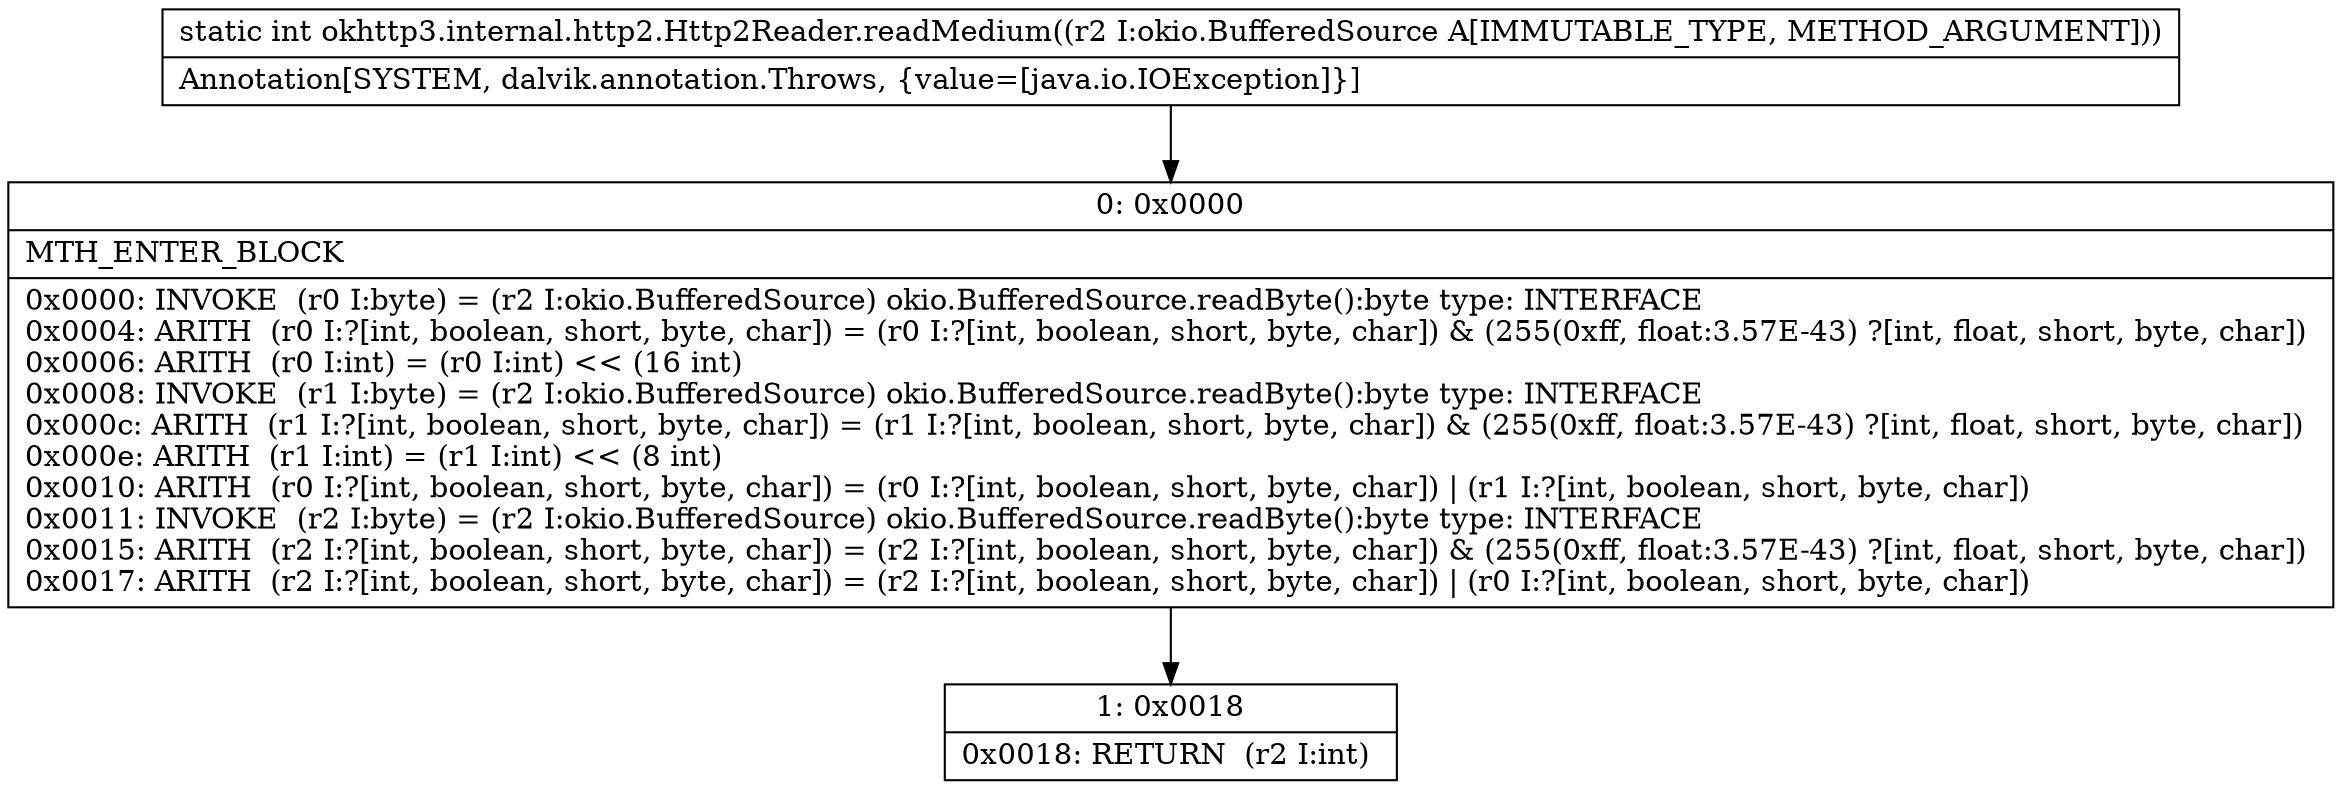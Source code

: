 digraph "CFG forokhttp3.internal.http2.Http2Reader.readMedium(Lokio\/BufferedSource;)I" {
Node_0 [shape=record,label="{0\:\ 0x0000|MTH_ENTER_BLOCK\l|0x0000: INVOKE  (r0 I:byte) = (r2 I:okio.BufferedSource) okio.BufferedSource.readByte():byte type: INTERFACE \l0x0004: ARITH  (r0 I:?[int, boolean, short, byte, char]) = (r0 I:?[int, boolean, short, byte, char]) & (255(0xff, float:3.57E\-43) ?[int, float, short, byte, char]) \l0x0006: ARITH  (r0 I:int) = (r0 I:int) \<\< (16 int) \l0x0008: INVOKE  (r1 I:byte) = (r2 I:okio.BufferedSource) okio.BufferedSource.readByte():byte type: INTERFACE \l0x000c: ARITH  (r1 I:?[int, boolean, short, byte, char]) = (r1 I:?[int, boolean, short, byte, char]) & (255(0xff, float:3.57E\-43) ?[int, float, short, byte, char]) \l0x000e: ARITH  (r1 I:int) = (r1 I:int) \<\< (8 int) \l0x0010: ARITH  (r0 I:?[int, boolean, short, byte, char]) = (r0 I:?[int, boolean, short, byte, char]) \| (r1 I:?[int, boolean, short, byte, char]) \l0x0011: INVOKE  (r2 I:byte) = (r2 I:okio.BufferedSource) okio.BufferedSource.readByte():byte type: INTERFACE \l0x0015: ARITH  (r2 I:?[int, boolean, short, byte, char]) = (r2 I:?[int, boolean, short, byte, char]) & (255(0xff, float:3.57E\-43) ?[int, float, short, byte, char]) \l0x0017: ARITH  (r2 I:?[int, boolean, short, byte, char]) = (r2 I:?[int, boolean, short, byte, char]) \| (r0 I:?[int, boolean, short, byte, char]) \l}"];
Node_1 [shape=record,label="{1\:\ 0x0018|0x0018: RETURN  (r2 I:int) \l}"];
MethodNode[shape=record,label="{static int okhttp3.internal.http2.Http2Reader.readMedium((r2 I:okio.BufferedSource A[IMMUTABLE_TYPE, METHOD_ARGUMENT]))  | Annotation[SYSTEM, dalvik.annotation.Throws, \{value=[java.io.IOException]\}]\l}"];
MethodNode -> Node_0;
Node_0 -> Node_1;
}

